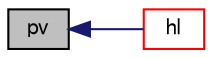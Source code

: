 digraph "pv"
{
  bgcolor="transparent";
  edge [fontname="FreeSans",fontsize="10",labelfontname="FreeSans",labelfontsize="10"];
  node [fontname="FreeSans",fontsize="10",shape=record];
  rankdir="LR";
  Node1086 [label="pv",height=0.2,width=0.4,color="black", fillcolor="grey75", style="filled", fontcolor="black"];
  Node1086 -> Node1087 [dir="back",color="midnightblue",fontsize="10",style="solid",fontname="FreeSans"];
  Node1087 [label="hl",height=0.2,width=0.4,color="red",URL="$a29066.html#a94c984850eb7e3145a9e0f93e12f8a9a",tooltip="Return latent heat [J/kg]. "];
}
